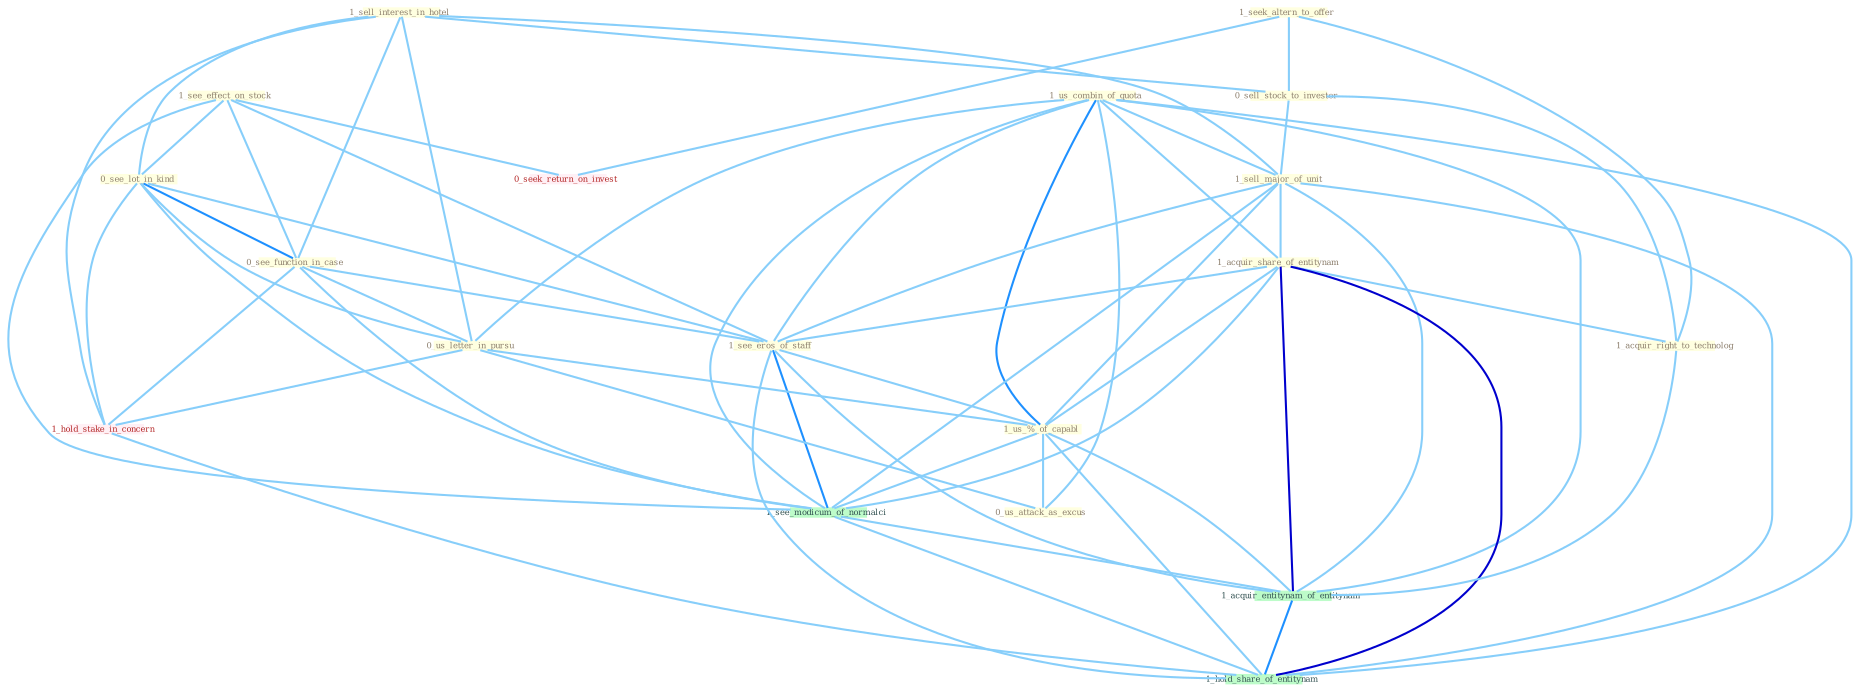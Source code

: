 Graph G{ 
    node
    [shape=polygon,style=filled,width=.5,height=.06,color="#BDFCC9",fixedsize=true,fontsize=4,
    fontcolor="#2f4f4f"];
    {node
    [color="#ffffe0", fontcolor="#8b7d6b"] "1_us_combin_of_quota " "1_sell_interest_in_hotel " "1_seek_altern_to_offer " "1_see_effect_on_stock " "0_see_lot_in_kind " "0_sell_stock_to_investor " "1_sell_major_of_unit " "1_acquir_share_of_entitynam " "0_see_function_in_case " "1_see_eros_of_staff " "0_us_letter_in_pursu " "1_us_%_of_capabl " "0_us_attack_as_excus " "1_acquir_right_to_technolog "}
{node [color="#fff0f5", fontcolor="#b22222"] "1_hold_stake_in_concern " "0_seek_return_on_invest "}
edge [color="#B0E2FF"];

	"1_us_combin_of_quota " -- "1_sell_major_of_unit " [w="1", color="#87cefa" ];
	"1_us_combin_of_quota " -- "1_acquir_share_of_entitynam " [w="1", color="#87cefa" ];
	"1_us_combin_of_quota " -- "1_see_eros_of_staff " [w="1", color="#87cefa" ];
	"1_us_combin_of_quota " -- "0_us_letter_in_pursu " [w="1", color="#87cefa" ];
	"1_us_combin_of_quota " -- "1_us_%_of_capabl " [w="2", color="#1e90ff" , len=0.8];
	"1_us_combin_of_quota " -- "0_us_attack_as_excus " [w="1", color="#87cefa" ];
	"1_us_combin_of_quota " -- "1_see_modicum_of_normalci " [w="1", color="#87cefa" ];
	"1_us_combin_of_quota " -- "1_acquir_entitynam_of_entitynam " [w="1", color="#87cefa" ];
	"1_us_combin_of_quota " -- "1_hold_share_of_entitynam " [w="1", color="#87cefa" ];
	"1_sell_interest_in_hotel " -- "0_see_lot_in_kind " [w="1", color="#87cefa" ];
	"1_sell_interest_in_hotel " -- "0_sell_stock_to_investor " [w="1", color="#87cefa" ];
	"1_sell_interest_in_hotel " -- "1_sell_major_of_unit " [w="1", color="#87cefa" ];
	"1_sell_interest_in_hotel " -- "0_see_function_in_case " [w="1", color="#87cefa" ];
	"1_sell_interest_in_hotel " -- "0_us_letter_in_pursu " [w="1", color="#87cefa" ];
	"1_sell_interest_in_hotel " -- "1_hold_stake_in_concern " [w="1", color="#87cefa" ];
	"1_seek_altern_to_offer " -- "0_sell_stock_to_investor " [w="1", color="#87cefa" ];
	"1_seek_altern_to_offer " -- "1_acquir_right_to_technolog " [w="1", color="#87cefa" ];
	"1_seek_altern_to_offer " -- "0_seek_return_on_invest " [w="1", color="#87cefa" ];
	"1_see_effect_on_stock " -- "0_see_lot_in_kind " [w="1", color="#87cefa" ];
	"1_see_effect_on_stock " -- "0_see_function_in_case " [w="1", color="#87cefa" ];
	"1_see_effect_on_stock " -- "1_see_eros_of_staff " [w="1", color="#87cefa" ];
	"1_see_effect_on_stock " -- "0_seek_return_on_invest " [w="1", color="#87cefa" ];
	"1_see_effect_on_stock " -- "1_see_modicum_of_normalci " [w="1", color="#87cefa" ];
	"0_see_lot_in_kind " -- "0_see_function_in_case " [w="2", color="#1e90ff" , len=0.8];
	"0_see_lot_in_kind " -- "1_see_eros_of_staff " [w="1", color="#87cefa" ];
	"0_see_lot_in_kind " -- "0_us_letter_in_pursu " [w="1", color="#87cefa" ];
	"0_see_lot_in_kind " -- "1_hold_stake_in_concern " [w="1", color="#87cefa" ];
	"0_see_lot_in_kind " -- "1_see_modicum_of_normalci " [w="1", color="#87cefa" ];
	"0_sell_stock_to_investor " -- "1_sell_major_of_unit " [w="1", color="#87cefa" ];
	"0_sell_stock_to_investor " -- "1_acquir_right_to_technolog " [w="1", color="#87cefa" ];
	"1_sell_major_of_unit " -- "1_acquir_share_of_entitynam " [w="1", color="#87cefa" ];
	"1_sell_major_of_unit " -- "1_see_eros_of_staff " [w="1", color="#87cefa" ];
	"1_sell_major_of_unit " -- "1_us_%_of_capabl " [w="1", color="#87cefa" ];
	"1_sell_major_of_unit " -- "1_see_modicum_of_normalci " [w="1", color="#87cefa" ];
	"1_sell_major_of_unit " -- "1_acquir_entitynam_of_entitynam " [w="1", color="#87cefa" ];
	"1_sell_major_of_unit " -- "1_hold_share_of_entitynam " [w="1", color="#87cefa" ];
	"1_acquir_share_of_entitynam " -- "1_see_eros_of_staff " [w="1", color="#87cefa" ];
	"1_acquir_share_of_entitynam " -- "1_us_%_of_capabl " [w="1", color="#87cefa" ];
	"1_acquir_share_of_entitynam " -- "1_acquir_right_to_technolog " [w="1", color="#87cefa" ];
	"1_acquir_share_of_entitynam " -- "1_see_modicum_of_normalci " [w="1", color="#87cefa" ];
	"1_acquir_share_of_entitynam " -- "1_acquir_entitynam_of_entitynam " [w="3", color="#0000cd" , len=0.6];
	"1_acquir_share_of_entitynam " -- "1_hold_share_of_entitynam " [w="3", color="#0000cd" , len=0.6];
	"0_see_function_in_case " -- "1_see_eros_of_staff " [w="1", color="#87cefa" ];
	"0_see_function_in_case " -- "0_us_letter_in_pursu " [w="1", color="#87cefa" ];
	"0_see_function_in_case " -- "1_hold_stake_in_concern " [w="1", color="#87cefa" ];
	"0_see_function_in_case " -- "1_see_modicum_of_normalci " [w="1", color="#87cefa" ];
	"1_see_eros_of_staff " -- "1_us_%_of_capabl " [w="1", color="#87cefa" ];
	"1_see_eros_of_staff " -- "1_see_modicum_of_normalci " [w="2", color="#1e90ff" , len=0.8];
	"1_see_eros_of_staff " -- "1_acquir_entitynam_of_entitynam " [w="1", color="#87cefa" ];
	"1_see_eros_of_staff " -- "1_hold_share_of_entitynam " [w="1", color="#87cefa" ];
	"0_us_letter_in_pursu " -- "1_us_%_of_capabl " [w="1", color="#87cefa" ];
	"0_us_letter_in_pursu " -- "0_us_attack_as_excus " [w="1", color="#87cefa" ];
	"0_us_letter_in_pursu " -- "1_hold_stake_in_concern " [w="1", color="#87cefa" ];
	"1_us_%_of_capabl " -- "0_us_attack_as_excus " [w="1", color="#87cefa" ];
	"1_us_%_of_capabl " -- "1_see_modicum_of_normalci " [w="1", color="#87cefa" ];
	"1_us_%_of_capabl " -- "1_acquir_entitynam_of_entitynam " [w="1", color="#87cefa" ];
	"1_us_%_of_capabl " -- "1_hold_share_of_entitynam " [w="1", color="#87cefa" ];
	"1_acquir_right_to_technolog " -- "1_acquir_entitynam_of_entitynam " [w="1", color="#87cefa" ];
	"1_hold_stake_in_concern " -- "1_hold_share_of_entitynam " [w="1", color="#87cefa" ];
	"1_see_modicum_of_normalci " -- "1_acquir_entitynam_of_entitynam " [w="1", color="#87cefa" ];
	"1_see_modicum_of_normalci " -- "1_hold_share_of_entitynam " [w="1", color="#87cefa" ];
	"1_acquir_entitynam_of_entitynam " -- "1_hold_share_of_entitynam " [w="2", color="#1e90ff" , len=0.8];
}
